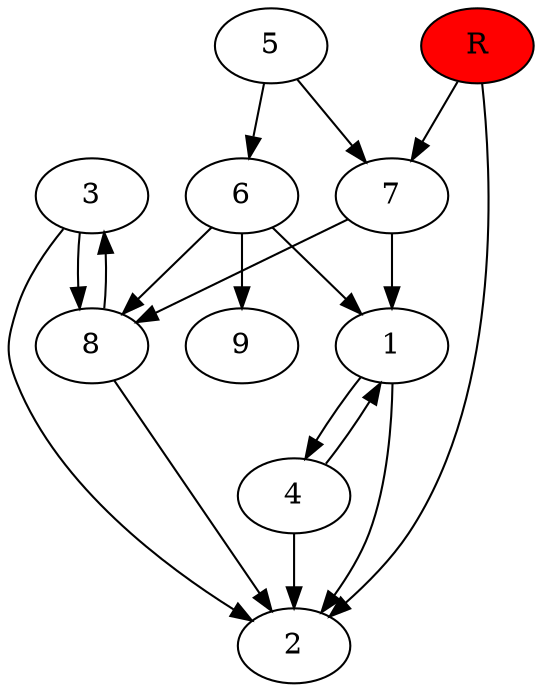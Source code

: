 digraph prb23033 {
	1
	2
	3
	4
	5
	6
	7
	8
	R [fillcolor="#ff0000" style=filled]
	1 -> 2
	1 -> 4
	3 -> 2
	3 -> 8
	4 -> 1
	4 -> 2
	5 -> 6
	5 -> 7
	6 -> 1
	6 -> 8
	6 -> 9
	7 -> 1
	7 -> 8
	8 -> 2
	8 -> 3
	R -> 2
	R -> 7
}
